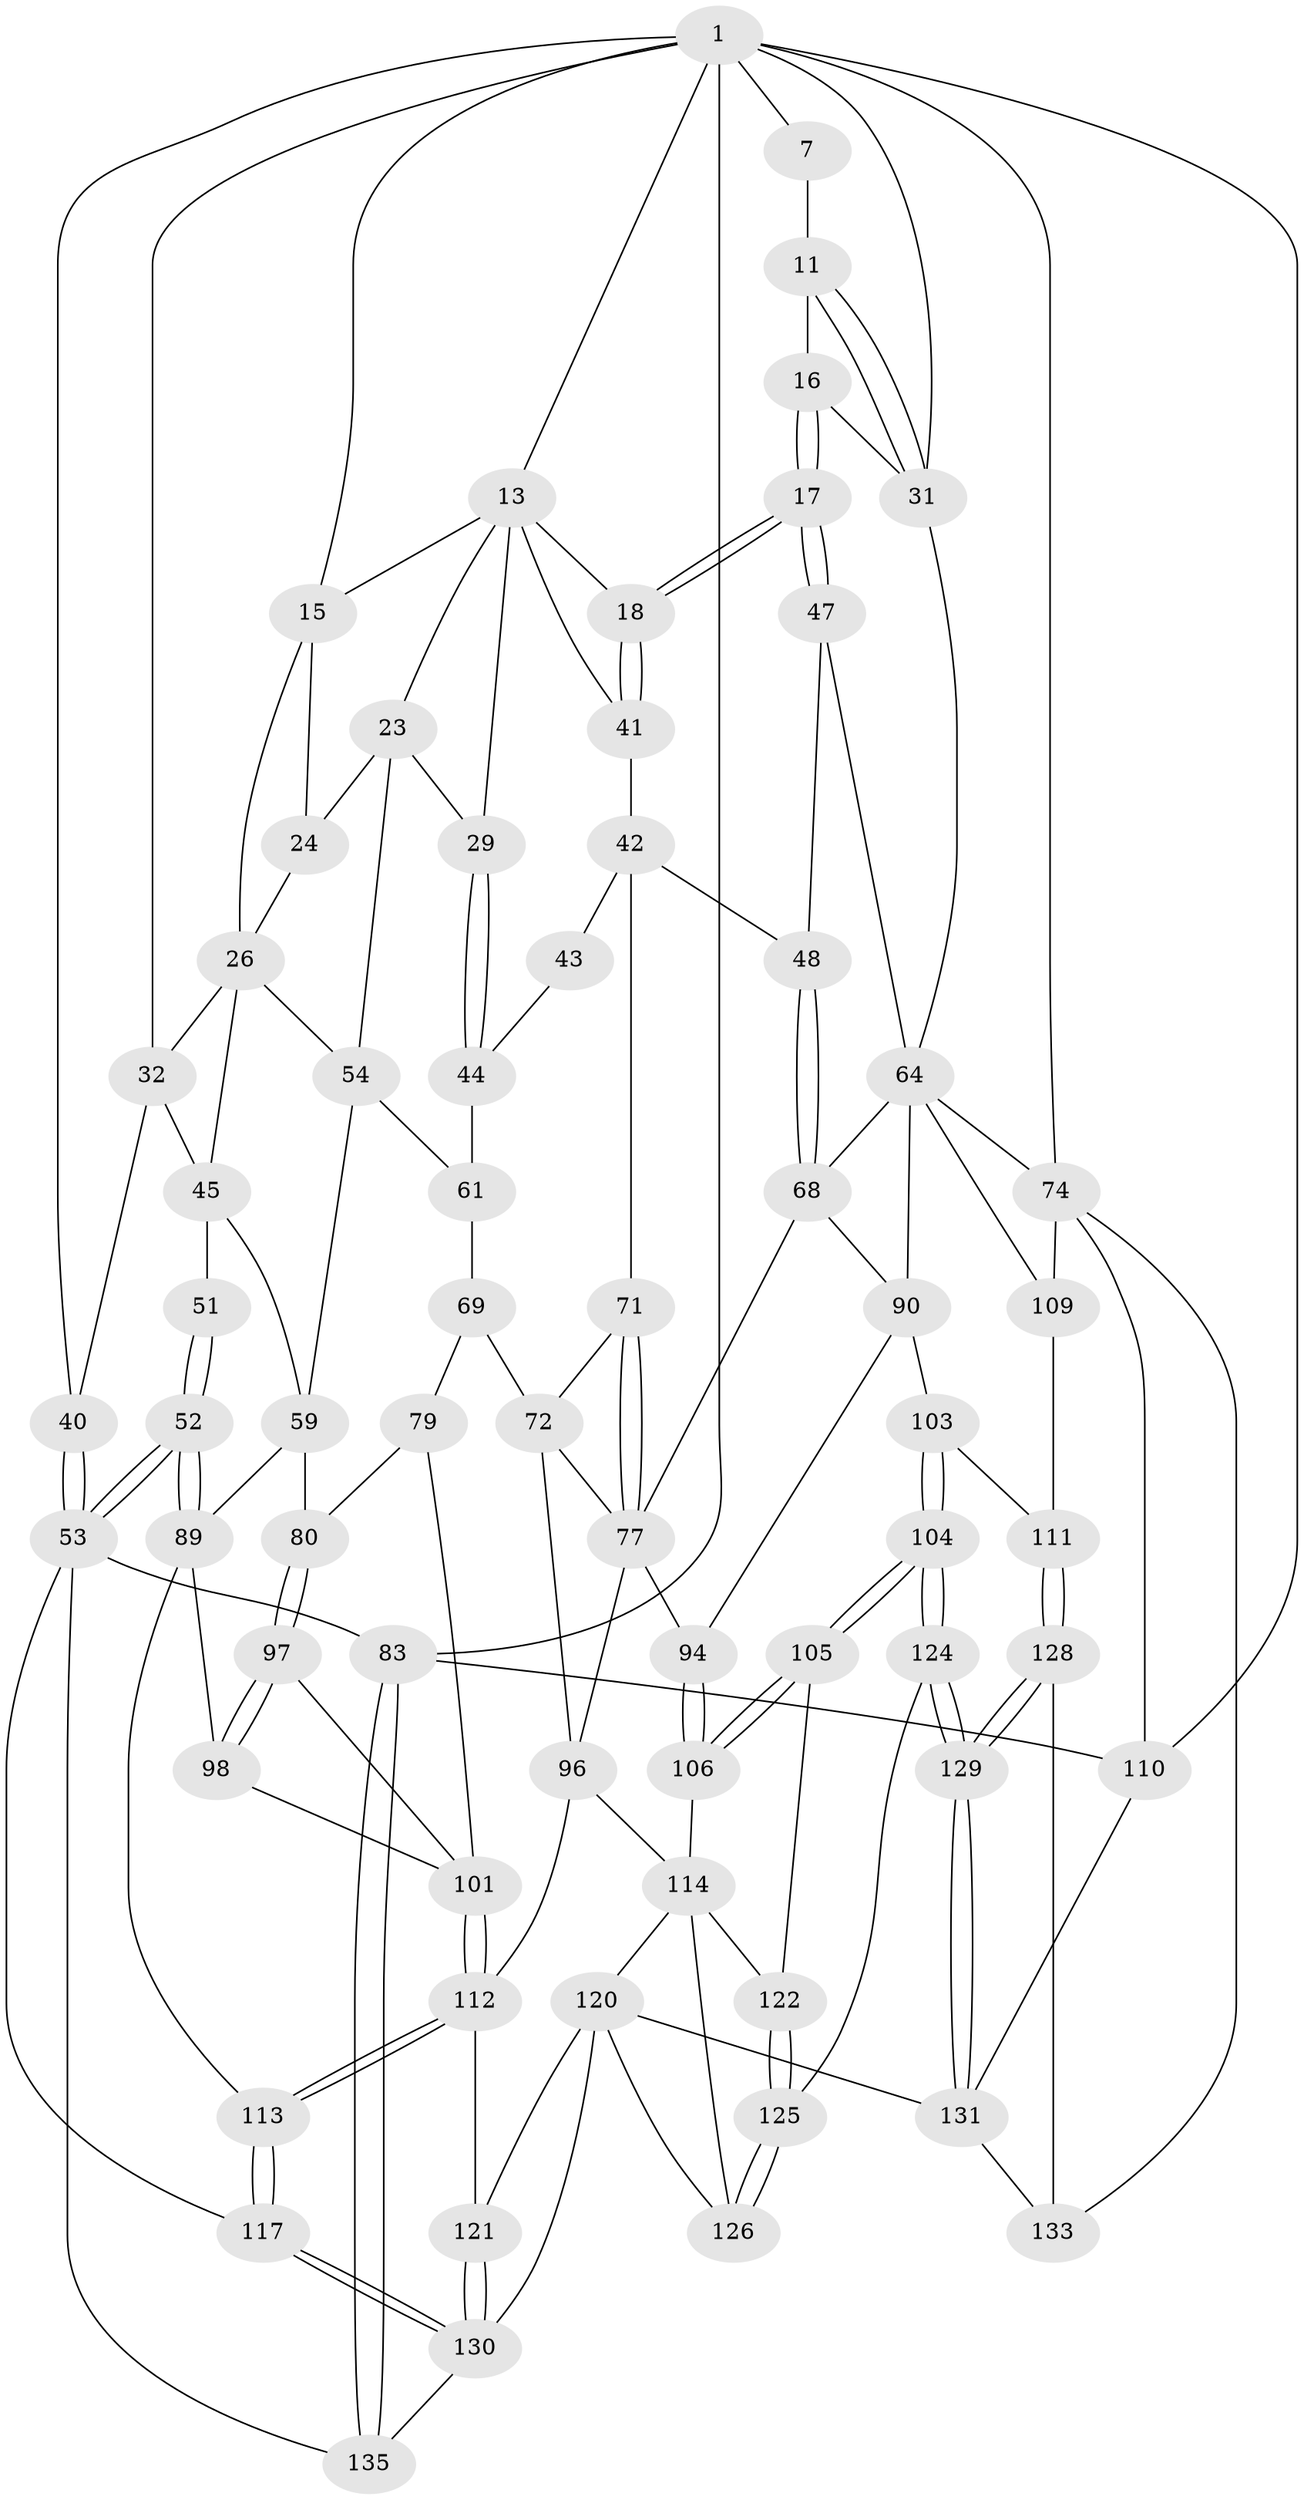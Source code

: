 // original degree distribution, {3: 0.022058823529411766, 6: 0.22058823529411764, 5: 0.5367647058823529, 4: 0.22058823529411764}
// Generated by graph-tools (version 1.1) at 2025/21/03/04/25 18:21:14]
// undirected, 68 vertices, 153 edges
graph export_dot {
graph [start="1"]
  node [color=gray90,style=filled];
  1 [pos="+0.9676711194492181+0",super="+2+9"];
  7 [pos="+0.7615297355057883+0",super="+8"];
  11 [pos="+0.8463326862628842+0.11558839297129309",super="+12"];
  13 [pos="+0.5486038467773184+0.046176531763298445",super="+19+14"];
  15 [pos="+0.3395523110308649+0.054687393802680825",super="+20"];
  16 [pos="+0.655932114665966+0.1730318811939007"];
  17 [pos="+0.6541550264171248+0.17321390213518487"];
  18 [pos="+0.6451468497904533+0.16799950637929714"];
  23 [pos="+0.3962373165266773+0.21446131536874324",super="+30"];
  24 [pos="+0.3689019072121101+0.2056418060011813"];
  26 [pos="+0.2510335931207249+0.19219989674495952",super="+33+27"];
  29 [pos="+0.42582970297074607+0.233008285641524"];
  31 [pos="+0.6864180965975286+0.17984282067264476",super="+37"];
  32 [pos="+0.13876714605398374+0.12865425543111098",super="+35"];
  40 [pos="+0+0"];
  41 [pos="+0.5490045771785482+0.22980813709264844"];
  42 [pos="+0.5270661015258632+0.2609258151864334",super="+49"];
  43 [pos="+0.45612960552109705+0.25872581644885057",super="+57"];
  44 [pos="+0.4280251836260486+0.2373738120019179",super="+60"];
  45 [pos="+0.1478528011955798+0.25342811706685214",super="+58+46"];
  47 [pos="+0.6499248347634484+0.19877443039205225"];
  48 [pos="+0.6148547400567578+0.2888131816591886"];
  51 [pos="+0.050096045776294264+0.40162438469875744"];
  52 [pos="+0+0.5218315610237052"];
  53 [pos="+0+0.5213584623199984",super="+82"];
  54 [pos="+0.2926232719467456+0.3513510466873637",super="+55"];
  59 [pos="+0.2184835574334297+0.3954206405107548",super="+81"];
  61 [pos="+0.4004253561786673+0.3305525411540397",super="+62+67"];
  64 [pos="+0.8078269779933236+0.37895169006312707",super="+65+75"];
  68 [pos="+0.6817634825415114+0.4129937933775164",super="+76"];
  69 [pos="+0.4482022600909327+0.4147973978628992",super="+70"];
  71 [pos="+0.5263812423717774+0.37569228071616795"];
  72 [pos="+0.4577072417077094+0.4121287206104457",super="+73"];
  74 [pos="+1+0.38119803895639837",super="+107"];
  77 [pos="+0.6036170167929742+0.450725741184967",super="+84"];
  79 [pos="+0.2541384044141581+0.507999741165428",super="+100"];
  80 [pos="+0.24857600961707954+0.5057958160549828"];
  83 [pos="+0+1"];
  89 [pos="+0.0011819445746862301+0.5854459992380732",super="+99"];
  90 [pos="+0.7688491594346768+0.5742041822519225",super="+91+93"];
  94 [pos="+0.6441424438809854+0.6182919138197073"];
  96 [pos="+0.4463100950461989+0.6038789165546491",super="+115"];
  97 [pos="+0.24320129479179628+0.5144672332218995"];
  98 [pos="+0.09696131460657961+0.5905722165475901"];
  101 [pos="+0.27934056976389343+0.6904336369523395",super="+102"];
  103 [pos="+0.7552832824130015+0.7428668897988525"];
  104 [pos="+0.7209101922020845+0.7619034233995611"];
  105 [pos="+0.6459351924747991+0.7095144694609811"];
  106 [pos="+0.6284832459407863+0.689928565941031"];
  109 [pos="+0.9642770509590441+0.7365379002485598"];
  110 [pos="+1+1"];
  111 [pos="+0.8492576673760548+0.7470693624151905"];
  112 [pos="+0.2665389699713499+0.7135471543092978",super="+116"];
  113 [pos="+0.18737886516162852+0.7631867062646948"];
  114 [pos="+0.5332298015241975+0.6956228294665656",super="+119"];
  117 [pos="+0.17979265193930624+0.8106588336735929"];
  120 [pos="+0.4937203018185881+0.8706591917612259",super="+127"];
  121 [pos="+0.4319349565033869+0.8372924847666944"];
  122 [pos="+0.5816613822524477+0.8014938241360048"];
  124 [pos="+0.716816951406256+0.7885206551958324"];
  125 [pos="+0.6331529980629301+0.8310540474232349"];
  126 [pos="+0.5983636461941584+0.8819502168916564"];
  128 [pos="+0.8030847008754335+0.9140423258882435"];
  129 [pos="+0.7522424608292181+0.9291208121630226"];
  130 [pos="+0.30599282639943765+0.9408948402853567",super="+134"];
  131 [pos="+0.6286139597693027+1",super="+136"];
  133 [pos="+0.9055985348684026+0.898245103891468"];
  135 [pos="+0.0537862258917138+1"];
  1 -- 32;
  1 -- 7 [weight=2];
  1 -- 40;
  1 -- 74;
  1 -- 13;
  1 -- 110;
  1 -- 15 [weight=2];
  1 -- 83;
  1 -- 31;
  7 -- 11 [weight=2];
  11 -- 31;
  11 -- 31;
  11 -- 16;
  13 -- 41;
  13 -- 18;
  13 -- 29;
  13 -- 15;
  13 -- 23;
  15 -- 24;
  15 -- 26 [weight=2];
  16 -- 17;
  16 -- 17;
  16 -- 31;
  17 -- 18;
  17 -- 18;
  17 -- 47;
  17 -- 47;
  18 -- 41;
  18 -- 41;
  23 -- 24;
  23 -- 29;
  23 -- 54;
  24 -- 26;
  26 -- 45;
  26 -- 54;
  26 -- 32;
  29 -- 44;
  29 -- 44;
  31 -- 64;
  32 -- 40;
  32 -- 45;
  40 -- 53;
  40 -- 53;
  41 -- 42;
  42 -- 43 [weight=2];
  42 -- 48;
  42 -- 71;
  43 -- 44 [weight=2];
  44 -- 61 [weight=2];
  45 -- 59;
  45 -- 51 [weight=2];
  47 -- 48;
  47 -- 64;
  48 -- 68;
  48 -- 68;
  51 -- 52;
  51 -- 52;
  52 -- 53;
  52 -- 53;
  52 -- 89;
  52 -- 89;
  53 -- 117;
  53 -- 83;
  53 -- 135;
  54 -- 59;
  54 -- 61;
  59 -- 80;
  59 -- 89;
  61 -- 69 [weight=2];
  64 -- 90 [weight=2];
  64 -- 68;
  64 -- 74;
  64 -- 109;
  68 -- 90;
  68 -- 77;
  69 -- 72 [weight=2];
  69 -- 79 [weight=2];
  71 -- 72;
  71 -- 77;
  71 -- 77;
  72 -- 96;
  72 -- 77 [weight=2];
  74 -- 109;
  74 -- 110;
  74 -- 133;
  77 -- 96;
  77 -- 94;
  79 -- 80;
  79 -- 101;
  80 -- 97;
  80 -- 97;
  83 -- 135;
  83 -- 135;
  83 -- 110;
  89 -- 98;
  89 -- 113;
  90 -- 94;
  90 -- 103;
  94 -- 106;
  94 -- 106;
  96 -- 114;
  96 -- 112;
  97 -- 98;
  97 -- 98;
  97 -- 101;
  98 -- 101;
  101 -- 112;
  101 -- 112;
  103 -- 104;
  103 -- 104;
  103 -- 111;
  104 -- 105;
  104 -- 105;
  104 -- 124;
  104 -- 124;
  105 -- 106;
  105 -- 106;
  105 -- 122;
  106 -- 114;
  109 -- 111;
  110 -- 131;
  111 -- 128;
  111 -- 128;
  112 -- 113;
  112 -- 113;
  112 -- 121;
  113 -- 117;
  113 -- 117;
  114 -- 120;
  114 -- 126;
  114 -- 122;
  117 -- 130;
  117 -- 130;
  120 -- 121;
  120 -- 130;
  120 -- 131;
  120 -- 126;
  121 -- 130;
  121 -- 130;
  122 -- 125;
  122 -- 125;
  124 -- 125;
  124 -- 129;
  124 -- 129;
  125 -- 126;
  125 -- 126;
  128 -- 129;
  128 -- 129;
  128 -- 133;
  129 -- 131;
  129 -- 131;
  130 -- 135;
  131 -- 133;
}
